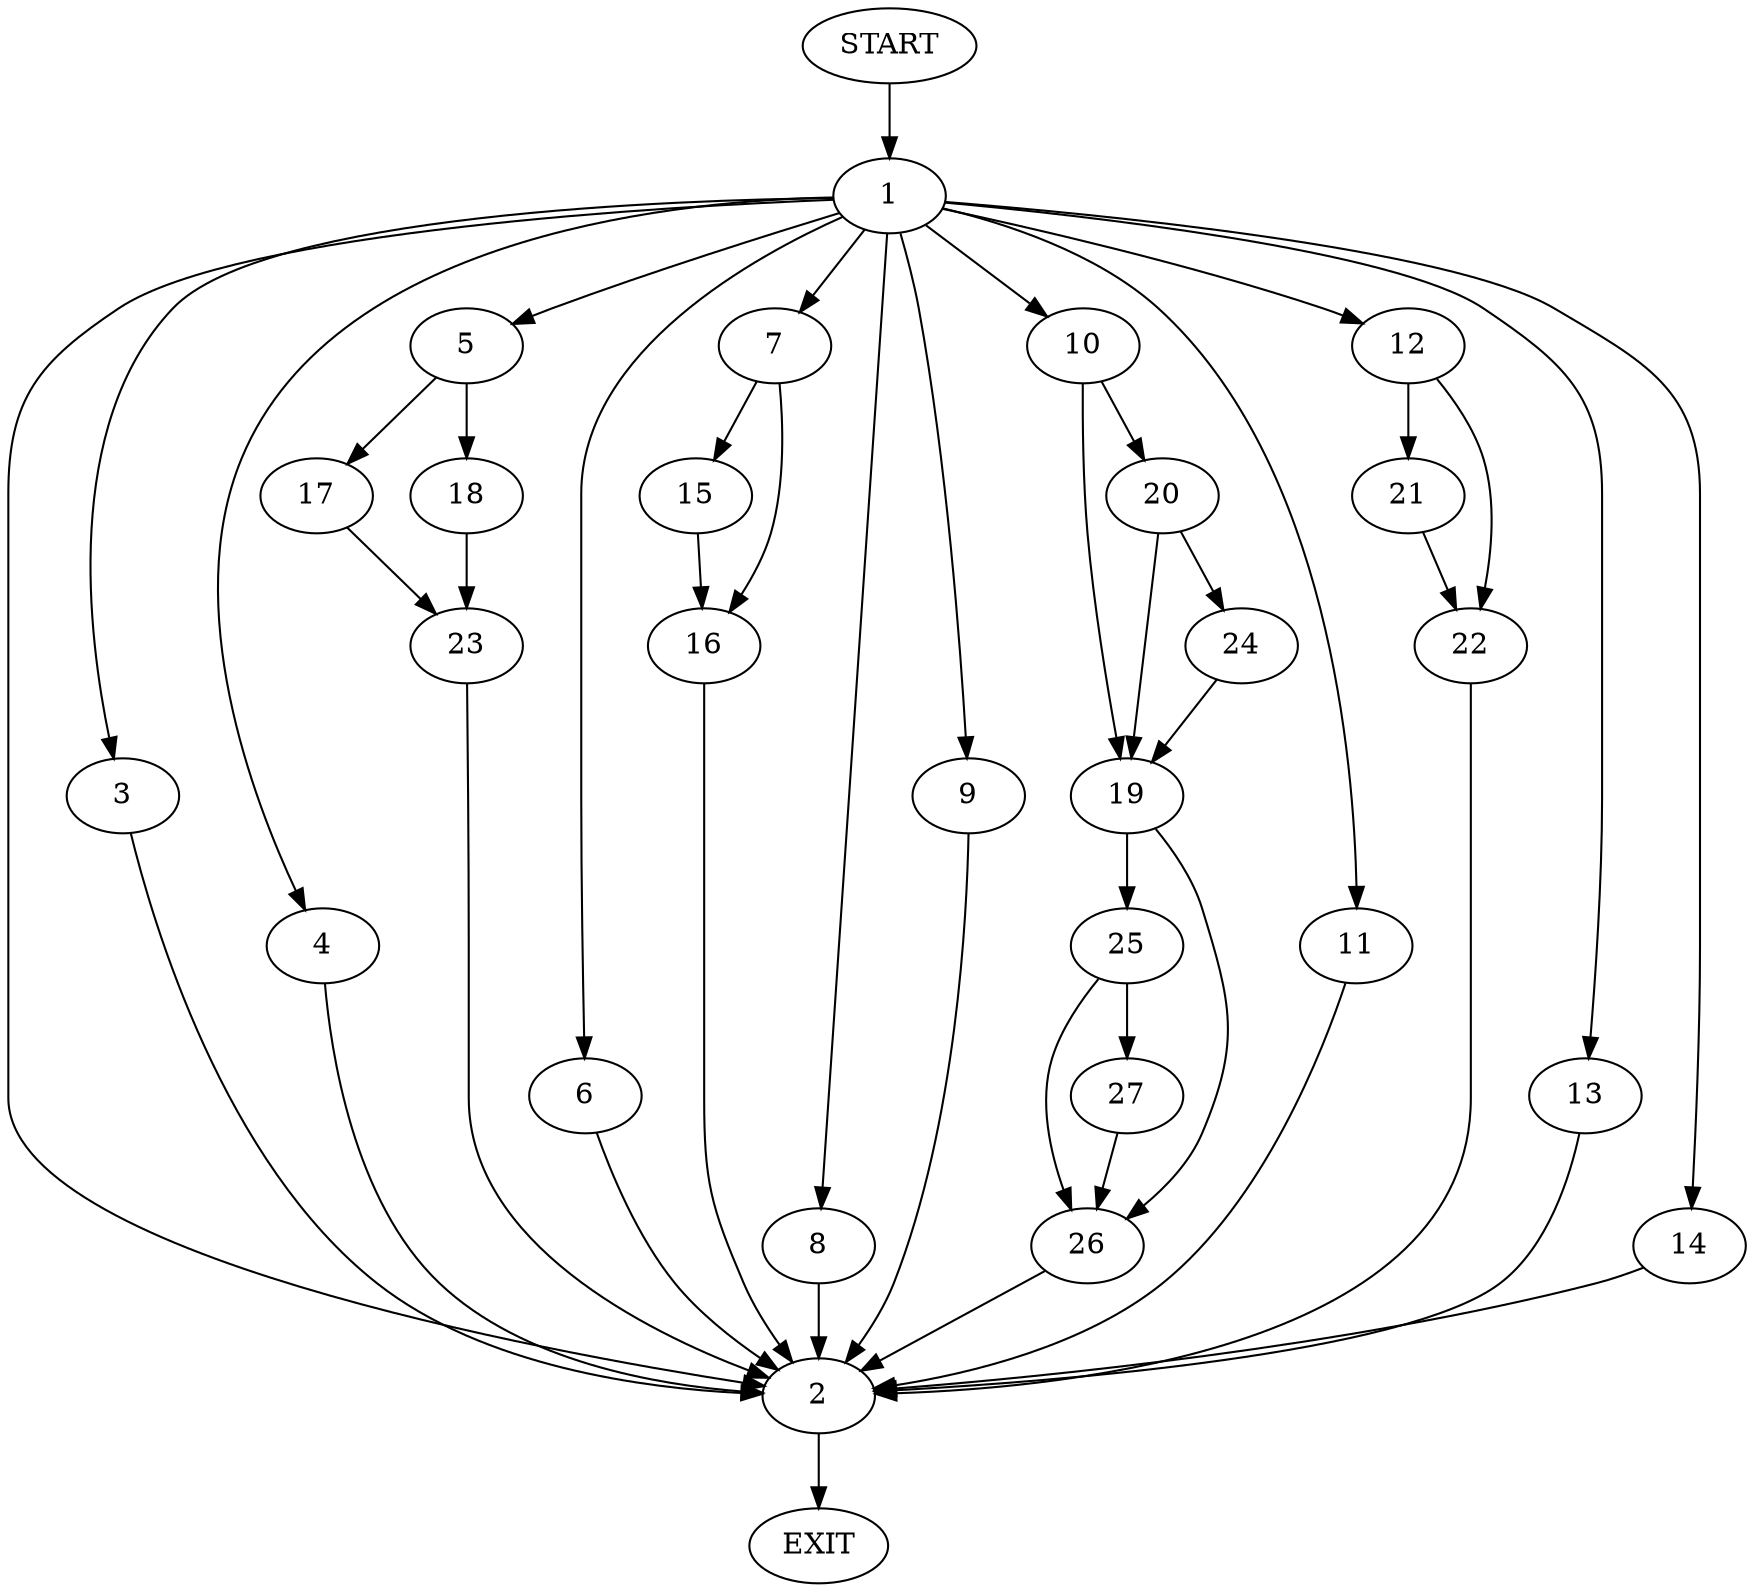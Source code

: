digraph {
0 [label="START"]
28 [label="EXIT"]
0 -> 1
1 -> 2
1 -> 3
1 -> 4
1 -> 5
1 -> 6
1 -> 7
1 -> 8
1 -> 9
1 -> 10
1 -> 11
1 -> 12
1 -> 13
1 -> 14
14 -> 2
8 -> 2
7 -> 15
7 -> 16
5 -> 17
5 -> 18
9 -> 2
13 -> 2
10 -> 19
10 -> 20
2 -> 28
3 -> 2
12 -> 21
12 -> 22
6 -> 2
4 -> 2
11 -> 2
22 -> 2
21 -> 22
15 -> 16
16 -> 2
17 -> 23
18 -> 23
23 -> 2
20 -> 19
20 -> 24
19 -> 25
19 -> 26
24 -> 19
26 -> 2
25 -> 27
25 -> 26
27 -> 26
}
